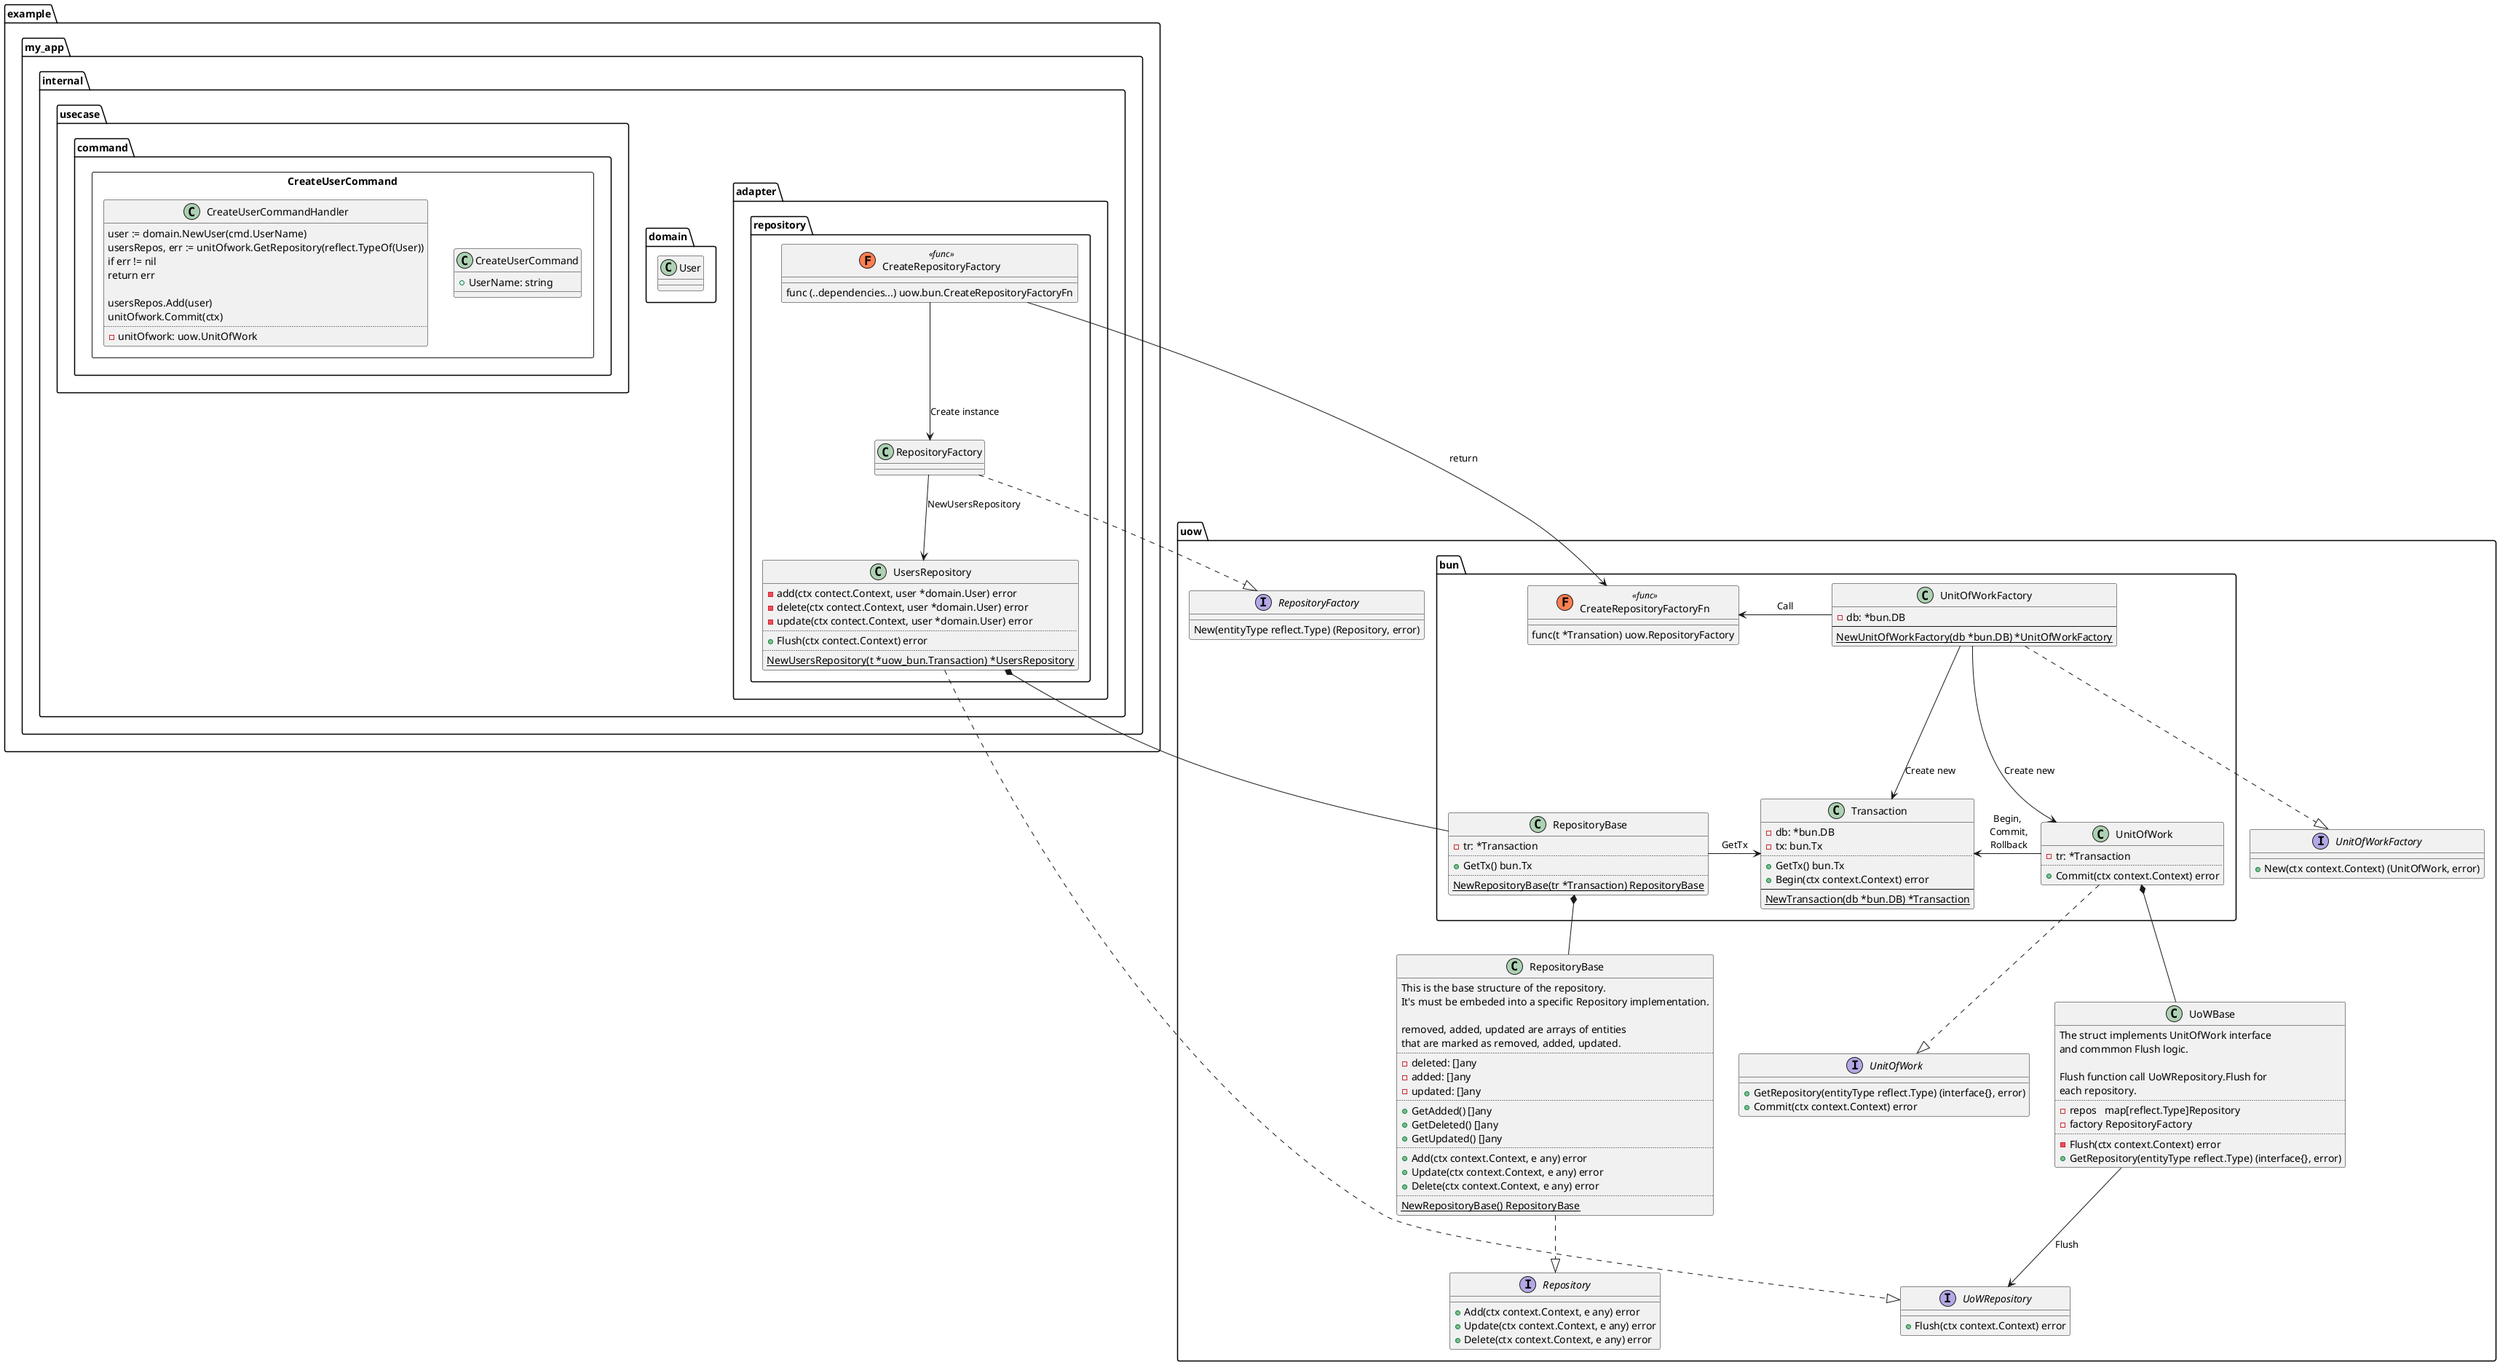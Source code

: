 @startuml NMS Common Abstraction

package uow {
    package bun {
        class Transaction {
            - db: *bun.DB
            - tx: bun.Tx
            ..
            + GetTx() bun.Tx
            + Begin(ctx context.Context) error
            --
            {static} NewTransaction(db *bun.DB) *Transaction
        }

        class UnitOfWork {
            - tr: *Transaction
            ..
            + Commit(ctx context.Context) error
        }

        UnitOfWork ..|> uow.UnitOfWork
        UnitOfWork *-- uow.UoWBase
        UnitOfWork -r-> Transaction: Begin,\n Commit,\n Rollback

        class CreateRepositoryFactoryFn << (F,coral) >> <<func>> {
            func(t *Transation) uow.RepositoryFactory
        }

        ' CreateRepositoryFactoryFn --> uow.RepositoryFactory: return

        class UnitOfWorkFactory {
            - db: *bun.DB
            --
            {static} NewUnitOfWorkFactory(db *bun.DB) *UnitOfWorkFactory
        }

        UnitOfWorkFactory ..|> uow.UnitOfWorkFactory
        UnitOfWorkFactory --> Transaction: Create new
        UnitOfWorkFactory --> UnitOfWork: Create new
        UnitOfWorkFactory -l-> CreateRepositoryFactoryFn: Call

        class RepositoryBase {
            - tr: *Transaction
            ..
            + GetTx() bun.Tx
            ..
            {static} NewRepositoryBase(tr *Transaction) RepositoryBase
        }

        RepositoryBase *-- uow.RepositoryBase
        RepositoryBase -r-> Transaction: GetTx
    }

    interface UnitOfWorkFactory {
        + New(ctx context.Context) (UnitOfWork, error)
    }

    interface UnitOfWork {
        + GetRepository(entityType reflect.Type) (interface{}, error)
        + Commit(ctx context.Context) error
    }

    interface Repository {
        + Add(ctx context.Context, e any) error
        + Update(ctx context.Context, e any) error
        + Delete(ctx context.Context, e any) error
    }

    interface UoWRepository {
        + Flush(ctx context.Context) error
    }

    interface RepositoryFactory {
        New(entityType reflect.Type) (Repository, error)
    }

    class UoWBase {
        The struct implements UnitOfWork interface
        and commmon Flush logic.

        Flush function call UoWRepository.Flush for
        each repository.
        ..
        - repos   map[reflect.Type]Repository
        - factory RepositoryFactory
        ..
        - Flush(ctx context.Context) error
        + GetRepository(entityType reflect.Type) (interface{}, error) 
    }

    ' UoWBase ..|> UnitOfWork
    UoWBase --> UoWRepository: Flush

    class RepositoryBase {
        This is the base structure of the repository.
        It's must be embeded into a specific Repository implementation.

        removed, added, updated are arrays of entities
        that are marked as removed, added, updated.
        ..
        - deleted: []any
        - added: []any
        - updated: []any
        ..
        + GetAdded() []any
        + GetDeleted() []any
        + GetUpdated() []any
        ..
        + Add(ctx context.Context, e any) error
        + Update(ctx context.Context, e any) error
        + Delete(ctx context.Context, e any) error
        ..
        {static} NewRepositoryBase() RepositoryBase
    }

    RepositoryBase ..|> Repository
}

package example {
    package my_app {
        package internal {
            package adapter {
                package repository {
                    class UsersRepository {
                        - add(ctx contect.Context, user *domain.User) error
                        - delete(ctx contect.Context, user *domain.User) error
                        - update(ctx contect.Context, user *domain.User) error
                        ..
                        + Flush(ctx contect.Context) error
                        ..
                        {static} NewUsersRepository(t *uow_bun.Transaction) *UsersRepository
                    }

                    UsersRepository ..|> uow.UoWRepository
                    UsersRepository *-- uow.bun.RepositoryBase

                    class RepositoryFactory {
                        
                    }

                    RepositoryFactory ..|> uow.RepositoryFactory
                    RepositoryFactory --> UsersRepository: NewUsersRepository

                    class CreateRepositoryFactory << (F,coral) >> <<func>> {
                        func (..dependencies...) uow.bun.CreateRepositoryFactoryFn
                    }

                    CreateRepositoryFactory --> uow.bun.CreateRepositoryFactoryFn: return 
                    CreateRepositoryFactory --> RepositoryFactory: Create instance
                }
            }

            package domain {
                class User {

                }
            }

            package usecase {
                package command {
                    package CreateUserCommand <<Rectangle>> {
                        class CreateUserCommand {
                            + UserName: string
                        }

                        class CreateUserCommandHandler {
                            user := domain.NewUser(cmd.UserName)
                            usersRepos, err := unitOfwork.GetRepository(reflect.TypeOf(User))
                            if err != nil 
                                return err

                            usersRepos.Add(user)
                            unitOfwork.Commit(ctx)
                            ..
                            - unitOfwork: uow.UnitOfWork
                        } 
                    }
                }
            }
        }
    }
}

@enduml